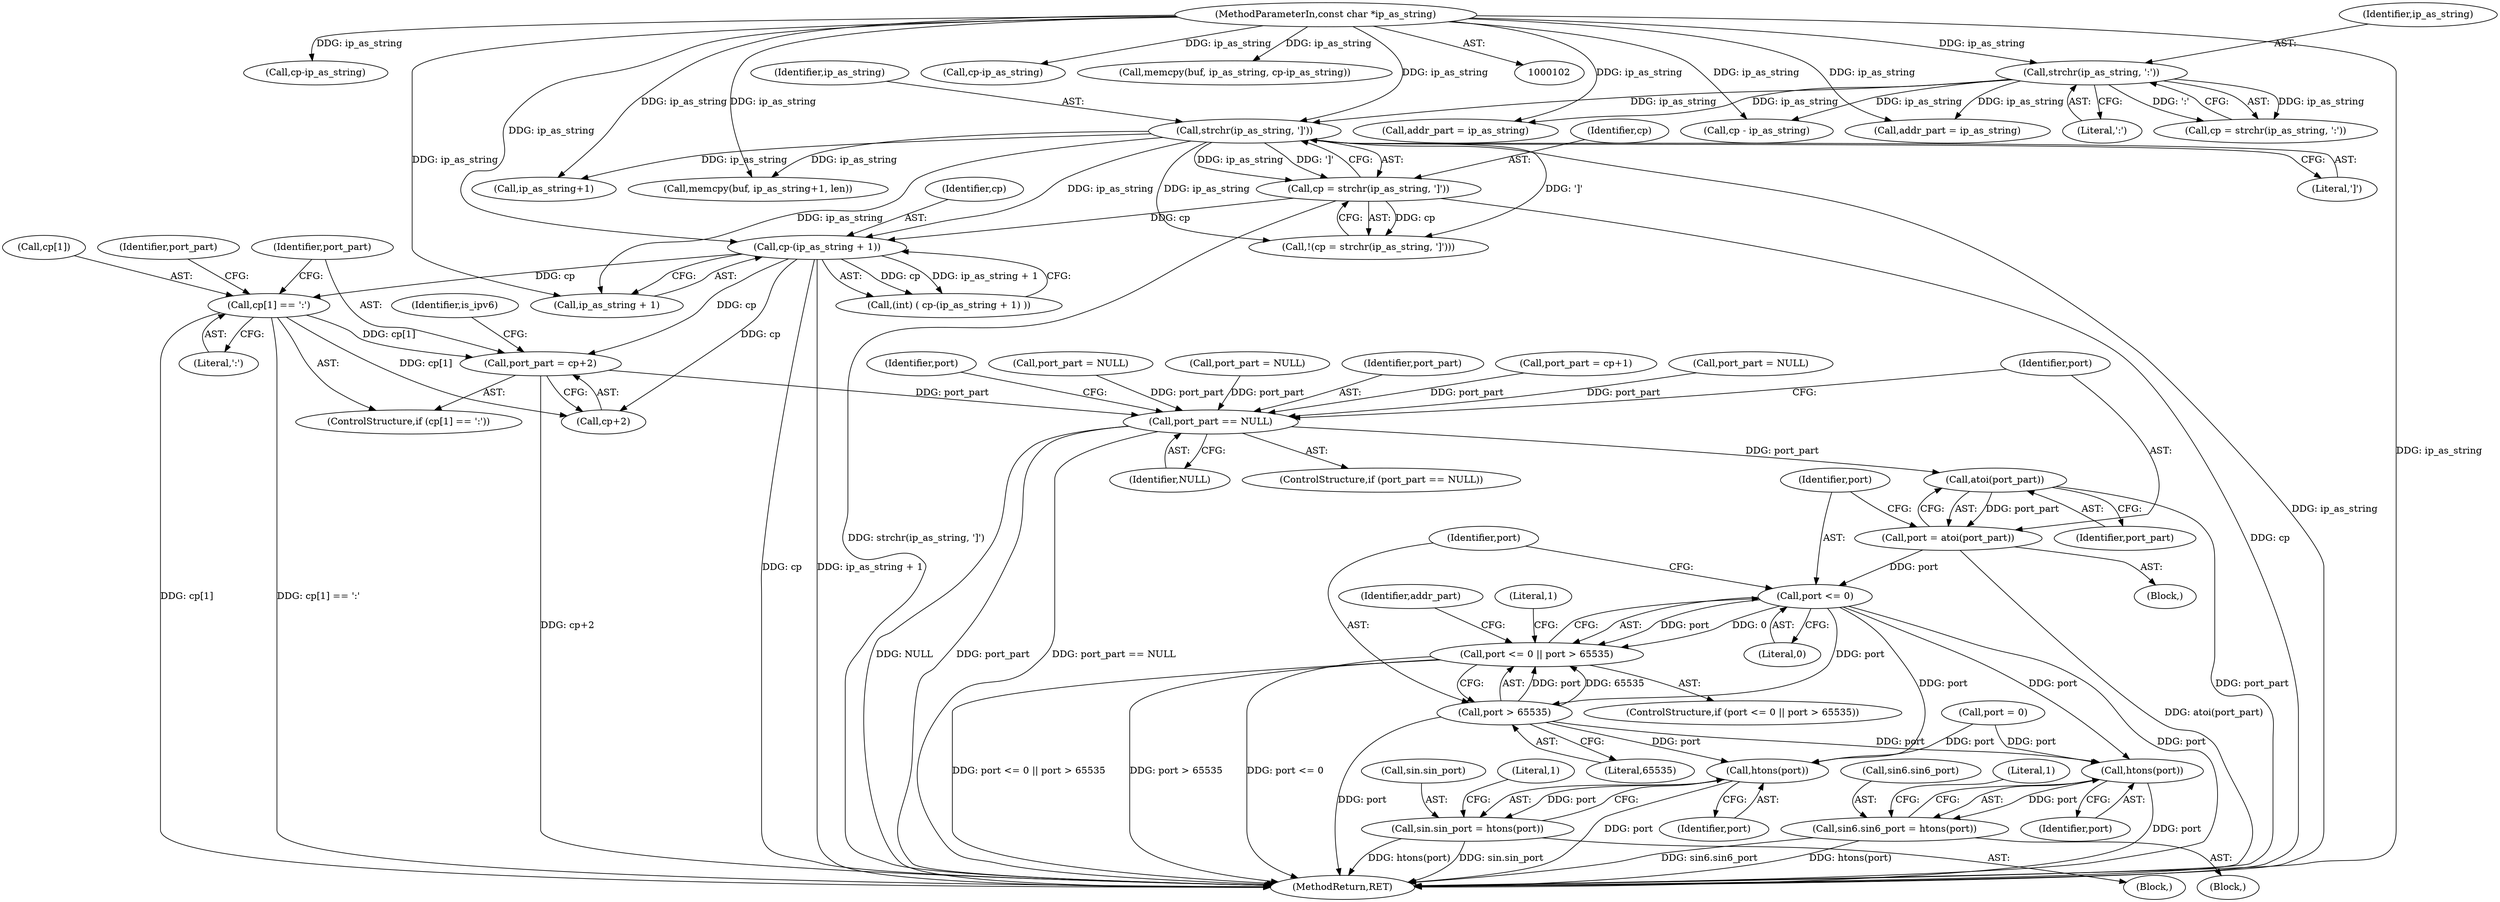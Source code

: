 digraph "0_libevent_329acc18a0768c21ba22522f01a5c7f46cacc4d5@pointer" {
"1000178" [label="(Call,port_part = cp+2)"];
"1000140" [label="(Call,cp-(ip_as_string + 1))"];
"1000127" [label="(Call,cp = strchr(ip_as_string, ']'))"];
"1000129" [label="(Call,strchr(ip_as_string, ']'))"];
"1000115" [label="(Call,strchr(ip_as_string, ':'))"];
"1000103" [label="(MethodParameterIn,const char *ip_as_string)"];
"1000173" [label="(Call,cp[1] == ':')"];
"1000264" [label="(Call,port_part == NULL)"];
"1000275" [label="(Call,atoi(port_part))"];
"1000273" [label="(Call,port = atoi(port_part))"];
"1000279" [label="(Call,port <= 0)"];
"1000278" [label="(Call,port <= 0 || port > 65535)"];
"1000282" [label="(Call,port > 65535)"];
"1000320" [label="(Call,htons(port))"];
"1000316" [label="(Call,sin6.sin6_port = htons(port))"];
"1000388" [label="(Call,htons(port))"];
"1000384" [label="(Call,sin.sin_port = htons(port))"];
"1000128" [label="(Identifier,cp)"];
"1000282" [label="(Call,port > 65535)"];
"1000142" [label="(Call,ip_as_string + 1)"];
"1000268" [label="(Call,port = 0)"];
"1000269" [label="(Identifier,port)"];
"1000138" [label="(Call,(int) ( cp-(ip_as_string + 1) ))"];
"1000254" [label="(Call,addr_part = ip_as_string)"];
"1000274" [label="(Identifier,port)"];
"1000280" [label="(Identifier,port)"];
"1000316" [label="(Call,sin6.sin6_port = htons(port))"];
"1000234" [label="(Call,cp-ip_as_string)"];
"1000185" [label="(Identifier,port_part)"];
"1000321" [label="(Identifier,port)"];
"1000117" [label="(Literal,':')"];
"1000275" [label="(Call,atoi(port_part))"];
"1000278" [label="(Call,port <= 0 || port > 65535)"];
"1000203" [label="(Call,addr_part = ip_as_string)"];
"1000365" [label="(Block,)"];
"1000320" [label="(Call,htons(port))"];
"1000179" [label="(Identifier,port_part)"];
"1000432" [label="(MethodReturn,RET)"];
"1000113" [label="(Call,cp = strchr(ip_as_string, ':'))"];
"1000218" [label="(Call,cp - ip_as_string)"];
"1000174" [label="(Call,cp[1])"];
"1000206" [label="(Call,port_part = NULL)"];
"1000277" [label="(ControlStructure,if (port <= 0 || port > 65535))"];
"1000389" [label="(Identifier,port)"];
"1000140" [label="(Call,cp-(ip_as_string + 1))"];
"1000317" [label="(Call,sin6.sin6_port)"];
"1000257" [label="(Call,port_part = NULL)"];
"1000265" [label="(Identifier,port_part)"];
"1000178" [label="(Call,port_part = cp+2)"];
"1000284" [label="(Literal,65535)"];
"1000180" [label="(Call,cp+2)"];
"1000240" [label="(Call,cp-ip_as_string)"];
"1000324" [label="(Literal,1)"];
"1000177" [label="(Literal,':')"];
"1000131" [label="(Literal,']')"];
"1000276" [label="(Identifier,port_part)"];
"1000272" [label="(Block,)"];
"1000281" [label="(Literal,0)"];
"1000388" [label="(Call,htons(port))"];
"1000288" [label="(Literal,1)"];
"1000160" [label="(Call,ip_as_string+1)"];
"1000116" [label="(Identifier,ip_as_string)"];
"1000264" [label="(Call,port_part == NULL)"];
"1000173" [label="(Call,cp[1] == ':')"];
"1000127" [label="(Call,cp = strchr(ip_as_string, ']'))"];
"1000392" [label="(Literal,1)"];
"1000115" [label="(Call,strchr(ip_as_string, ':'))"];
"1000291" [label="(Identifier,addr_part)"];
"1000384" [label="(Call,sin.sin_port = htons(port))"];
"1000141" [label="(Identifier,cp)"];
"1000231" [label="(Call,memcpy(buf, ip_as_string, cp-ip_as_string))"];
"1000385" [label="(Call,sin.sin_port)"];
"1000273" [label="(Call,port = atoi(port_part))"];
"1000247" [label="(Call,port_part = cp+1)"];
"1000266" [label="(Identifier,NULL)"];
"1000283" [label="(Identifier,port)"];
"1000158" [label="(Call,memcpy(buf, ip_as_string+1, len))"];
"1000263" [label="(ControlStructure,if (port_part == NULL))"];
"1000184" [label="(Call,port_part = NULL)"];
"1000103" [label="(MethodParameterIn,const char *ip_as_string)"];
"1000130" [label="(Identifier,ip_as_string)"];
"1000297" [label="(Block,)"];
"1000129" [label="(Call,strchr(ip_as_string, ']'))"];
"1000126" [label="(Call,!(cp = strchr(ip_as_string, ']')))"];
"1000279" [label="(Call,port <= 0)"];
"1000188" [label="(Identifier,is_ipv6)"];
"1000172" [label="(ControlStructure,if (cp[1] == ':'))"];
"1000178" -> "1000172"  [label="AST: "];
"1000178" -> "1000180"  [label="CFG: "];
"1000179" -> "1000178"  [label="AST: "];
"1000180" -> "1000178"  [label="AST: "];
"1000188" -> "1000178"  [label="CFG: "];
"1000178" -> "1000432"  [label="DDG: cp+2"];
"1000140" -> "1000178"  [label="DDG: cp"];
"1000173" -> "1000178"  [label="DDG: cp[1]"];
"1000178" -> "1000264"  [label="DDG: port_part"];
"1000140" -> "1000138"  [label="AST: "];
"1000140" -> "1000142"  [label="CFG: "];
"1000141" -> "1000140"  [label="AST: "];
"1000142" -> "1000140"  [label="AST: "];
"1000138" -> "1000140"  [label="CFG: "];
"1000140" -> "1000432"  [label="DDG: ip_as_string + 1"];
"1000140" -> "1000432"  [label="DDG: cp"];
"1000140" -> "1000138"  [label="DDG: cp"];
"1000140" -> "1000138"  [label="DDG: ip_as_string + 1"];
"1000127" -> "1000140"  [label="DDG: cp"];
"1000129" -> "1000140"  [label="DDG: ip_as_string"];
"1000103" -> "1000140"  [label="DDG: ip_as_string"];
"1000140" -> "1000173"  [label="DDG: cp"];
"1000140" -> "1000180"  [label="DDG: cp"];
"1000127" -> "1000126"  [label="AST: "];
"1000127" -> "1000129"  [label="CFG: "];
"1000128" -> "1000127"  [label="AST: "];
"1000129" -> "1000127"  [label="AST: "];
"1000126" -> "1000127"  [label="CFG: "];
"1000127" -> "1000432"  [label="DDG: strchr(ip_as_string, ']')"];
"1000127" -> "1000432"  [label="DDG: cp"];
"1000127" -> "1000126"  [label="DDG: cp"];
"1000129" -> "1000127"  [label="DDG: ip_as_string"];
"1000129" -> "1000127"  [label="DDG: ']'"];
"1000129" -> "1000131"  [label="CFG: "];
"1000130" -> "1000129"  [label="AST: "];
"1000131" -> "1000129"  [label="AST: "];
"1000129" -> "1000432"  [label="DDG: ip_as_string"];
"1000129" -> "1000126"  [label="DDG: ip_as_string"];
"1000129" -> "1000126"  [label="DDG: ']'"];
"1000115" -> "1000129"  [label="DDG: ip_as_string"];
"1000103" -> "1000129"  [label="DDG: ip_as_string"];
"1000129" -> "1000142"  [label="DDG: ip_as_string"];
"1000129" -> "1000158"  [label="DDG: ip_as_string"];
"1000129" -> "1000160"  [label="DDG: ip_as_string"];
"1000115" -> "1000113"  [label="AST: "];
"1000115" -> "1000117"  [label="CFG: "];
"1000116" -> "1000115"  [label="AST: "];
"1000117" -> "1000115"  [label="AST: "];
"1000113" -> "1000115"  [label="CFG: "];
"1000115" -> "1000113"  [label="DDG: ip_as_string"];
"1000115" -> "1000113"  [label="DDG: ':'"];
"1000103" -> "1000115"  [label="DDG: ip_as_string"];
"1000115" -> "1000203"  [label="DDG: ip_as_string"];
"1000115" -> "1000218"  [label="DDG: ip_as_string"];
"1000115" -> "1000254"  [label="DDG: ip_as_string"];
"1000103" -> "1000102"  [label="AST: "];
"1000103" -> "1000432"  [label="DDG: ip_as_string"];
"1000103" -> "1000142"  [label="DDG: ip_as_string"];
"1000103" -> "1000158"  [label="DDG: ip_as_string"];
"1000103" -> "1000160"  [label="DDG: ip_as_string"];
"1000103" -> "1000203"  [label="DDG: ip_as_string"];
"1000103" -> "1000218"  [label="DDG: ip_as_string"];
"1000103" -> "1000231"  [label="DDG: ip_as_string"];
"1000103" -> "1000234"  [label="DDG: ip_as_string"];
"1000103" -> "1000240"  [label="DDG: ip_as_string"];
"1000103" -> "1000254"  [label="DDG: ip_as_string"];
"1000173" -> "1000172"  [label="AST: "];
"1000173" -> "1000177"  [label="CFG: "];
"1000174" -> "1000173"  [label="AST: "];
"1000177" -> "1000173"  [label="AST: "];
"1000179" -> "1000173"  [label="CFG: "];
"1000185" -> "1000173"  [label="CFG: "];
"1000173" -> "1000432"  [label="DDG: cp[1] == ':'"];
"1000173" -> "1000432"  [label="DDG: cp[1]"];
"1000173" -> "1000180"  [label="DDG: cp[1]"];
"1000264" -> "1000263"  [label="AST: "];
"1000264" -> "1000266"  [label="CFG: "];
"1000265" -> "1000264"  [label="AST: "];
"1000266" -> "1000264"  [label="AST: "];
"1000269" -> "1000264"  [label="CFG: "];
"1000274" -> "1000264"  [label="CFG: "];
"1000264" -> "1000432"  [label="DDG: port_part"];
"1000264" -> "1000432"  [label="DDG: port_part == NULL"];
"1000264" -> "1000432"  [label="DDG: NULL"];
"1000247" -> "1000264"  [label="DDG: port_part"];
"1000184" -> "1000264"  [label="DDG: port_part"];
"1000257" -> "1000264"  [label="DDG: port_part"];
"1000206" -> "1000264"  [label="DDG: port_part"];
"1000264" -> "1000275"  [label="DDG: port_part"];
"1000275" -> "1000273"  [label="AST: "];
"1000275" -> "1000276"  [label="CFG: "];
"1000276" -> "1000275"  [label="AST: "];
"1000273" -> "1000275"  [label="CFG: "];
"1000275" -> "1000432"  [label="DDG: port_part"];
"1000275" -> "1000273"  [label="DDG: port_part"];
"1000273" -> "1000272"  [label="AST: "];
"1000274" -> "1000273"  [label="AST: "];
"1000280" -> "1000273"  [label="CFG: "];
"1000273" -> "1000432"  [label="DDG: atoi(port_part)"];
"1000273" -> "1000279"  [label="DDG: port"];
"1000279" -> "1000278"  [label="AST: "];
"1000279" -> "1000281"  [label="CFG: "];
"1000280" -> "1000279"  [label="AST: "];
"1000281" -> "1000279"  [label="AST: "];
"1000283" -> "1000279"  [label="CFG: "];
"1000278" -> "1000279"  [label="CFG: "];
"1000279" -> "1000432"  [label="DDG: port"];
"1000279" -> "1000278"  [label="DDG: port"];
"1000279" -> "1000278"  [label="DDG: 0"];
"1000279" -> "1000282"  [label="DDG: port"];
"1000279" -> "1000320"  [label="DDG: port"];
"1000279" -> "1000388"  [label="DDG: port"];
"1000278" -> "1000277"  [label="AST: "];
"1000278" -> "1000282"  [label="CFG: "];
"1000282" -> "1000278"  [label="AST: "];
"1000288" -> "1000278"  [label="CFG: "];
"1000291" -> "1000278"  [label="CFG: "];
"1000278" -> "1000432"  [label="DDG: port > 65535"];
"1000278" -> "1000432"  [label="DDG: port <= 0 || port > 65535"];
"1000278" -> "1000432"  [label="DDG: port <= 0"];
"1000282" -> "1000278"  [label="DDG: port"];
"1000282" -> "1000278"  [label="DDG: 65535"];
"1000282" -> "1000284"  [label="CFG: "];
"1000283" -> "1000282"  [label="AST: "];
"1000284" -> "1000282"  [label="AST: "];
"1000282" -> "1000432"  [label="DDG: port"];
"1000282" -> "1000320"  [label="DDG: port"];
"1000282" -> "1000388"  [label="DDG: port"];
"1000320" -> "1000316"  [label="AST: "];
"1000320" -> "1000321"  [label="CFG: "];
"1000321" -> "1000320"  [label="AST: "];
"1000316" -> "1000320"  [label="CFG: "];
"1000320" -> "1000432"  [label="DDG: port"];
"1000320" -> "1000316"  [label="DDG: port"];
"1000268" -> "1000320"  [label="DDG: port"];
"1000316" -> "1000297"  [label="AST: "];
"1000317" -> "1000316"  [label="AST: "];
"1000324" -> "1000316"  [label="CFG: "];
"1000316" -> "1000432"  [label="DDG: htons(port)"];
"1000316" -> "1000432"  [label="DDG: sin6.sin6_port"];
"1000388" -> "1000384"  [label="AST: "];
"1000388" -> "1000389"  [label="CFG: "];
"1000389" -> "1000388"  [label="AST: "];
"1000384" -> "1000388"  [label="CFG: "];
"1000388" -> "1000432"  [label="DDG: port"];
"1000388" -> "1000384"  [label="DDG: port"];
"1000268" -> "1000388"  [label="DDG: port"];
"1000384" -> "1000365"  [label="AST: "];
"1000385" -> "1000384"  [label="AST: "];
"1000392" -> "1000384"  [label="CFG: "];
"1000384" -> "1000432"  [label="DDG: htons(port)"];
"1000384" -> "1000432"  [label="DDG: sin.sin_port"];
}
